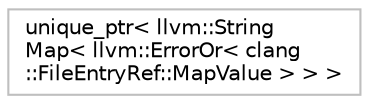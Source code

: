 digraph "Graphical Class Hierarchy"
{
 // LATEX_PDF_SIZE
  bgcolor="transparent";
  edge [fontname="Helvetica",fontsize="10",labelfontname="Helvetica",labelfontsize="10"];
  node [fontname="Helvetica",fontsize="10",shape=record];
  rankdir="LR";
  Node0 [label="unique_ptr\< llvm::String\lMap\< llvm::ErrorOr\< clang\l::FileEntryRef::MapValue \> \> \>",height=0.2,width=0.4,color="grey75",tooltip=" "];
}
